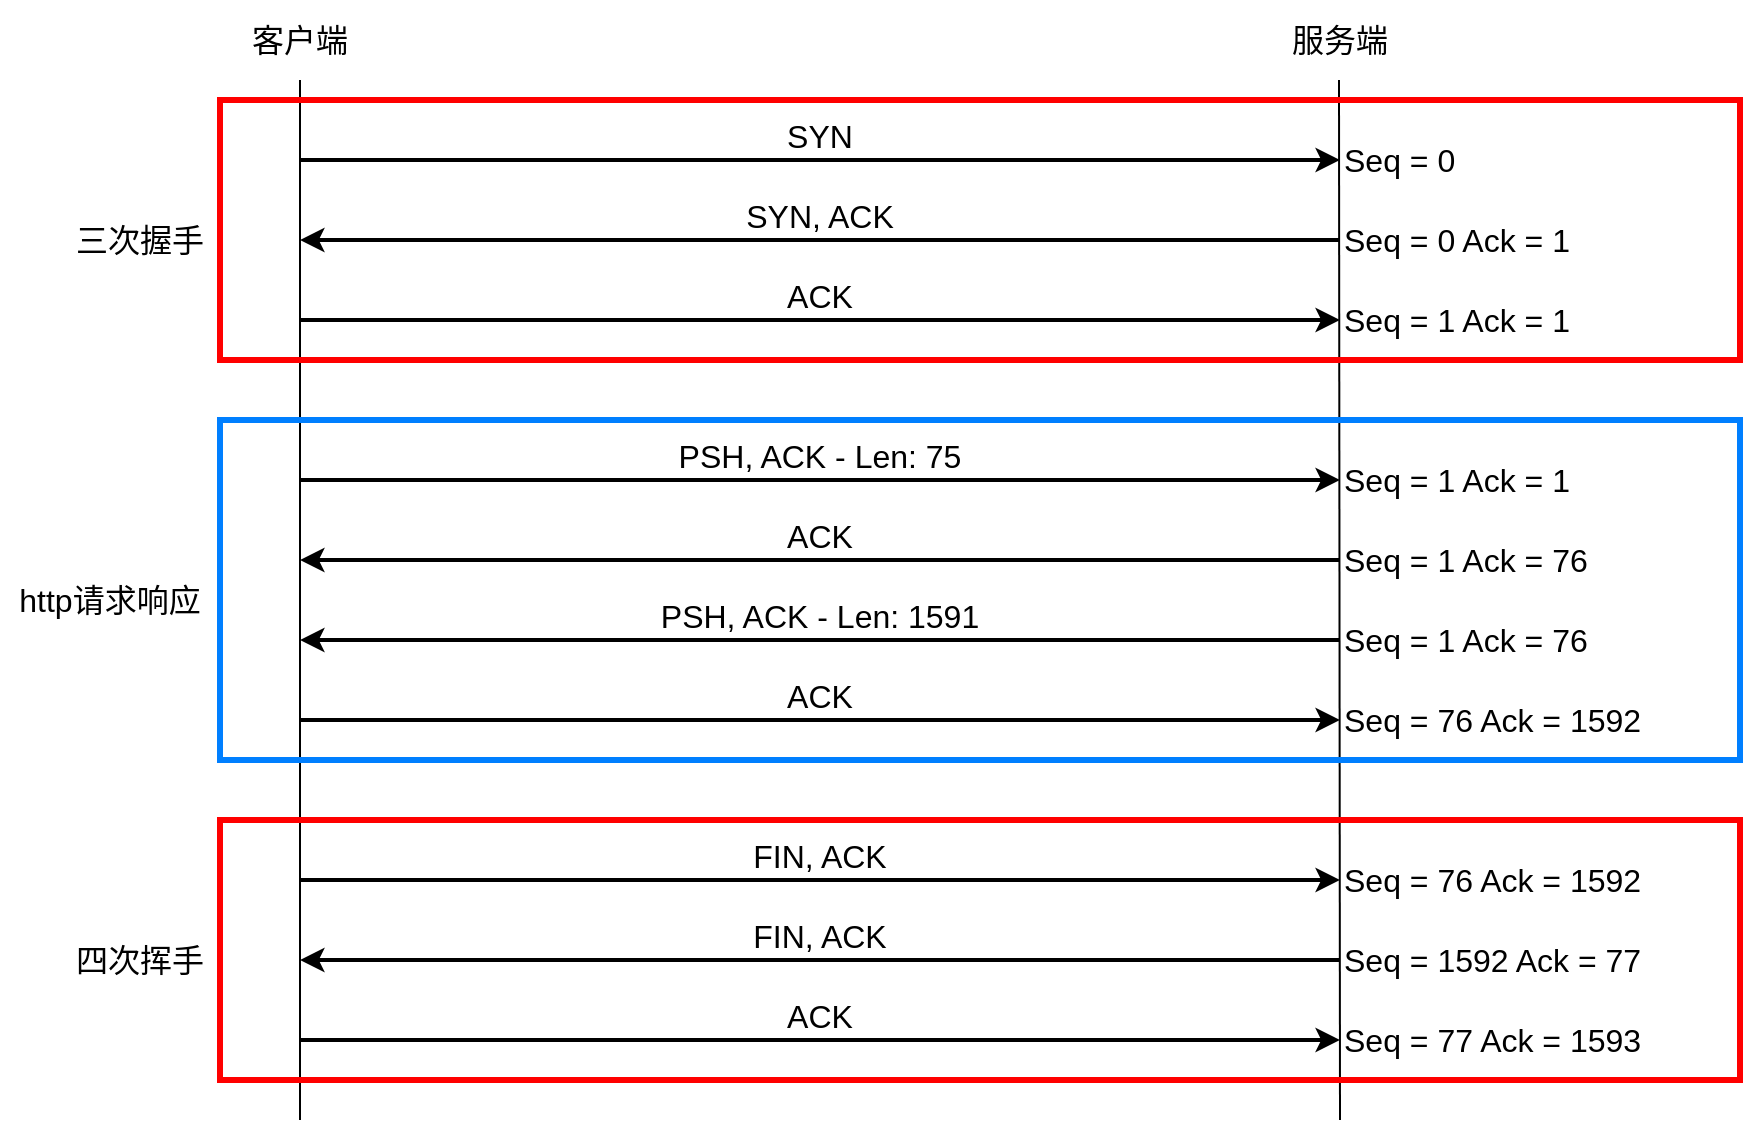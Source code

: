 <mxfile version="14.4.3" type="device"><diagram id="w5uZnRM3MfjUnxRgyplf" name="第 1 页"><mxGraphModel dx="3076" dy="1991" grid="1" gridSize="10" guides="1" tooltips="1" connect="1" arrows="1" fold="1" page="1" pageScale="1" pageWidth="827" pageHeight="1169" math="0" shadow="0"><root><mxCell id="0"/><mxCell id="1" parent="0"/><mxCell id="ENZX7UogLCrv__r9W0xX-5" value="&lt;span style=&quot;font-size: 16px&quot;&gt;客户端&lt;/span&gt;" style="text;html=1;strokeColor=none;fillColor=none;align=center;verticalAlign=middle;whiteSpace=wrap;rounded=0;" vertex="1" parent="1"><mxGeometry x="-760" y="-760" width="80" height="40" as="geometry"/></mxCell><mxCell id="ENZX7UogLCrv__r9W0xX-6" value="&lt;span style=&quot;font-size: 16px&quot;&gt;服务端&lt;/span&gt;" style="text;html=1;strokeColor=none;fillColor=none;align=center;verticalAlign=middle;whiteSpace=wrap;rounded=0;" vertex="1" parent="1"><mxGeometry x="-240" y="-760" width="80" height="40" as="geometry"/></mxCell><mxCell id="ENZX7UogLCrv__r9W0xX-22" value="" style="endArrow=none;html=1;" edge="1" parent="1"><mxGeometry width="50" height="50" relative="1" as="geometry"><mxPoint x="-720" y="-200" as="sourcePoint"/><mxPoint x="-720" y="-720" as="targetPoint"/></mxGeometry></mxCell><mxCell id="ENZX7UogLCrv__r9W0xX-23" value="" style="endArrow=none;html=1;" edge="1" parent="1"><mxGeometry width="50" height="50" relative="1" as="geometry"><mxPoint x="-200" y="-200" as="sourcePoint"/><mxPoint x="-200.5" y="-720" as="targetPoint"/></mxGeometry></mxCell><mxCell id="ENZX7UogLCrv__r9W0xX-24" value="" style="endArrow=classic;html=1;strokeWidth=2;" edge="1" parent="1"><mxGeometry width="50" height="50" relative="1" as="geometry"><mxPoint x="-720" y="-680" as="sourcePoint"/><mxPoint x="-200" y="-680" as="targetPoint"/></mxGeometry></mxCell><mxCell id="ENZX7UogLCrv__r9W0xX-25" value="&lt;span style=&quot;font-size: 16px&quot;&gt;SYN&lt;/span&gt;" style="text;html=1;strokeColor=none;fillColor=none;align=center;verticalAlign=bottom;whiteSpace=wrap;rounded=0;" vertex="1" parent="1"><mxGeometry x="-640" y="-720" width="360" height="40" as="geometry"/></mxCell><mxCell id="ENZX7UogLCrv__r9W0xX-26" value="" style="endArrow=classic;html=1;strokeWidth=2;" edge="1" parent="1"><mxGeometry width="50" height="50" relative="1" as="geometry"><mxPoint x="-200" y="-640" as="sourcePoint"/><mxPoint x="-720" y="-640" as="targetPoint"/></mxGeometry></mxCell><mxCell id="ENZX7UogLCrv__r9W0xX-27" value="&lt;span style=&quot;font-size: 16px&quot;&gt;SYN, ACK&lt;/span&gt;" style="text;html=1;strokeColor=none;fillColor=none;align=center;verticalAlign=bottom;whiteSpace=wrap;rounded=0;" vertex="1" parent="1"><mxGeometry x="-640" y="-680" width="360" height="40" as="geometry"/></mxCell><mxCell id="ENZX7UogLCrv__r9W0xX-28" value="" style="endArrow=classic;html=1;strokeWidth=2;" edge="1" parent="1"><mxGeometry width="50" height="50" relative="1" as="geometry"><mxPoint x="-720" y="-600" as="sourcePoint"/><mxPoint x="-200" y="-600" as="targetPoint"/></mxGeometry></mxCell><mxCell id="ENZX7UogLCrv__r9W0xX-29" value="&lt;span style=&quot;font-size: 16px&quot;&gt;ACK&lt;/span&gt;" style="text;html=1;strokeColor=none;fillColor=none;align=center;verticalAlign=bottom;whiteSpace=wrap;rounded=0;" vertex="1" parent="1"><mxGeometry x="-640" y="-640" width="360" height="40" as="geometry"/></mxCell><mxCell id="ENZX7UogLCrv__r9W0xX-30" value="" style="endArrow=classic;html=1;strokeWidth=2;" edge="1" parent="1"><mxGeometry width="50" height="50" relative="1" as="geometry"><mxPoint x="-720" y="-520" as="sourcePoint"/><mxPoint x="-200" y="-520" as="targetPoint"/></mxGeometry></mxCell><mxCell id="ENZX7UogLCrv__r9W0xX-31" value="&lt;span style=&quot;font-size: 16px&quot;&gt;PSH, ACK - Len: 75&lt;/span&gt;" style="text;html=1;strokeColor=none;fillColor=none;align=center;verticalAlign=bottom;whiteSpace=wrap;rounded=0;" vertex="1" parent="1"><mxGeometry x="-640" y="-560" width="360" height="40" as="geometry"/></mxCell><mxCell id="ENZX7UogLCrv__r9W0xX-32" value="" style="endArrow=classic;html=1;strokeWidth=2;" edge="1" parent="1"><mxGeometry width="50" height="50" relative="1" as="geometry"><mxPoint x="-200" y="-480" as="sourcePoint"/><mxPoint x="-720" y="-480" as="targetPoint"/></mxGeometry></mxCell><mxCell id="ENZX7UogLCrv__r9W0xX-33" value="&lt;span style=&quot;font-size: 16px&quot;&gt;ACK&lt;/span&gt;" style="text;html=1;strokeColor=none;fillColor=none;align=center;verticalAlign=bottom;whiteSpace=wrap;rounded=0;" vertex="1" parent="1"><mxGeometry x="-640" y="-520" width="360" height="40" as="geometry"/></mxCell><mxCell id="ENZX7UogLCrv__r9W0xX-36" value="" style="endArrow=classic;html=1;strokeWidth=2;" edge="1" parent="1"><mxGeometry width="50" height="50" relative="1" as="geometry"><mxPoint x="-200" y="-440" as="sourcePoint"/><mxPoint x="-720" y="-440" as="targetPoint"/></mxGeometry></mxCell><mxCell id="ENZX7UogLCrv__r9W0xX-37" value="&lt;span style=&quot;font-size: 16px&quot;&gt;PSH, ACK - Len: 1591&lt;/span&gt;" style="text;html=1;strokeColor=none;fillColor=none;align=center;verticalAlign=bottom;whiteSpace=wrap;rounded=0;" vertex="1" parent="1"><mxGeometry x="-640" y="-480" width="360" height="40" as="geometry"/></mxCell><mxCell id="ENZX7UogLCrv__r9W0xX-38" value="" style="endArrow=classic;html=1;strokeWidth=2;" edge="1" parent="1"><mxGeometry width="50" height="50" relative="1" as="geometry"><mxPoint x="-720" y="-400" as="sourcePoint"/><mxPoint x="-200" y="-400" as="targetPoint"/></mxGeometry></mxCell><mxCell id="ENZX7UogLCrv__r9W0xX-39" value="&lt;span style=&quot;font-size: 16px&quot;&gt;ACK&lt;/span&gt;" style="text;html=1;strokeColor=none;fillColor=none;align=center;verticalAlign=bottom;whiteSpace=wrap;rounded=0;" vertex="1" parent="1"><mxGeometry x="-640" y="-440" width="360" height="40" as="geometry"/></mxCell><mxCell id="ENZX7UogLCrv__r9W0xX-40" value="" style="endArrow=classic;html=1;strokeWidth=2;" edge="1" parent="1"><mxGeometry width="50" height="50" relative="1" as="geometry"><mxPoint x="-720" y="-320" as="sourcePoint"/><mxPoint x="-200" y="-320" as="targetPoint"/></mxGeometry></mxCell><mxCell id="ENZX7UogLCrv__r9W0xX-41" value="&lt;span style=&quot;font-size: 16px&quot;&gt;FIN, ACK&lt;/span&gt;" style="text;html=1;strokeColor=none;fillColor=none;align=center;verticalAlign=bottom;whiteSpace=wrap;rounded=0;" vertex="1" parent="1"><mxGeometry x="-640" y="-360" width="360" height="40" as="geometry"/></mxCell><mxCell id="ENZX7UogLCrv__r9W0xX-42" value="" style="endArrow=classic;html=1;strokeWidth=2;" edge="1" parent="1"><mxGeometry width="50" height="50" relative="1" as="geometry"><mxPoint x="-200" y="-280" as="sourcePoint"/><mxPoint x="-720" y="-280" as="targetPoint"/></mxGeometry></mxCell><mxCell id="ENZX7UogLCrv__r9W0xX-43" value="&lt;span style=&quot;font-size: 16px&quot;&gt;FIN, ACK&lt;/span&gt;" style="text;html=1;strokeColor=none;fillColor=none;align=center;verticalAlign=bottom;whiteSpace=wrap;rounded=0;" vertex="1" parent="1"><mxGeometry x="-640" y="-320" width="360" height="40" as="geometry"/></mxCell><mxCell id="ENZX7UogLCrv__r9W0xX-44" value="" style="endArrow=classic;html=1;strokeWidth=2;" edge="1" parent="1"><mxGeometry width="50" height="50" relative="1" as="geometry"><mxPoint x="-720" y="-240" as="sourcePoint"/><mxPoint x="-200" y="-240" as="targetPoint"/></mxGeometry></mxCell><mxCell id="ENZX7UogLCrv__r9W0xX-45" value="&lt;span style=&quot;font-size: 16px&quot;&gt;ACK&lt;/span&gt;" style="text;html=1;strokeColor=none;fillColor=none;align=center;verticalAlign=bottom;whiteSpace=wrap;rounded=0;" vertex="1" parent="1"><mxGeometry x="-640" y="-280" width="360" height="40" as="geometry"/></mxCell><mxCell id="ENZX7UogLCrv__r9W0xX-46" value="&lt;span style=&quot;font-size: 16px&quot;&gt;Seq = 0&lt;/span&gt;" style="text;html=1;strokeColor=none;fillColor=none;align=left;verticalAlign=middle;whiteSpace=wrap;rounded=0;" vertex="1" parent="1"><mxGeometry x="-200" y="-700" width="200" height="40" as="geometry"/></mxCell><mxCell id="ENZX7UogLCrv__r9W0xX-47" value="&lt;span style=&quot;font-size: 16px&quot;&gt;Seq = 0 Ack = 1&lt;/span&gt;" style="text;html=1;strokeColor=none;fillColor=none;align=left;verticalAlign=middle;whiteSpace=wrap;rounded=0;" vertex="1" parent="1"><mxGeometry x="-200" y="-660" width="200" height="40" as="geometry"/></mxCell><mxCell id="ENZX7UogLCrv__r9W0xX-48" value="&lt;span style=&quot;font-size: 16px&quot;&gt;Seq = 1 Ack = 1&lt;/span&gt;" style="text;html=1;strokeColor=none;fillColor=none;align=left;verticalAlign=middle;whiteSpace=wrap;rounded=0;" vertex="1" parent="1"><mxGeometry x="-200" y="-620" width="200" height="40" as="geometry"/></mxCell><mxCell id="ENZX7UogLCrv__r9W0xX-49" value="&lt;span style=&quot;font-size: 16px&quot;&gt;Seq = 1 Ack = 1&lt;/span&gt;" style="text;html=1;strokeColor=none;fillColor=none;align=left;verticalAlign=middle;whiteSpace=wrap;rounded=0;" vertex="1" parent="1"><mxGeometry x="-200" y="-540" width="200" height="40" as="geometry"/></mxCell><mxCell id="ENZX7UogLCrv__r9W0xX-50" value="&lt;span style=&quot;font-size: 16px&quot;&gt;Seq = 1 Ack = 76&lt;/span&gt;" style="text;html=1;strokeColor=none;fillColor=none;align=left;verticalAlign=middle;whiteSpace=wrap;rounded=0;" vertex="1" parent="1"><mxGeometry x="-200" y="-500" width="200" height="40" as="geometry"/></mxCell><mxCell id="ENZX7UogLCrv__r9W0xX-51" value="&lt;span style=&quot;font-size: 16px&quot;&gt;Seq = 1 Ack = 76&lt;/span&gt;" style="text;html=1;strokeColor=none;fillColor=none;align=left;verticalAlign=middle;whiteSpace=wrap;rounded=0;" vertex="1" parent="1"><mxGeometry x="-200" y="-460" width="200" height="40" as="geometry"/></mxCell><mxCell id="ENZX7UogLCrv__r9W0xX-52" value="&lt;span style=&quot;font-size: 16px&quot;&gt;Seq = 76 Ack = 1592&lt;/span&gt;" style="text;html=1;strokeColor=none;fillColor=none;align=left;verticalAlign=middle;whiteSpace=wrap;rounded=0;" vertex="1" parent="1"><mxGeometry x="-200" y="-420" width="200" height="40" as="geometry"/></mxCell><mxCell id="ENZX7UogLCrv__r9W0xX-53" value="&lt;span style=&quot;font-size: 16px&quot;&gt;Seq = 76 Ack = 1592&lt;/span&gt;" style="text;html=1;strokeColor=none;fillColor=none;align=left;verticalAlign=middle;whiteSpace=wrap;rounded=0;" vertex="1" parent="1"><mxGeometry x="-200" y="-340" width="200" height="40" as="geometry"/></mxCell><mxCell id="ENZX7UogLCrv__r9W0xX-54" value="&lt;span style=&quot;font-size: 16px&quot;&gt;Seq = 1592 Ack = 77&lt;/span&gt;" style="text;html=1;strokeColor=none;fillColor=none;align=left;verticalAlign=middle;whiteSpace=wrap;rounded=0;" vertex="1" parent="1"><mxGeometry x="-200" y="-300" width="200" height="40" as="geometry"/></mxCell><mxCell id="ENZX7UogLCrv__r9W0xX-55" value="&lt;span style=&quot;font-size: 16px&quot;&gt;Seq = 77 Ack = 1593&lt;/span&gt;" style="text;html=1;strokeColor=none;fillColor=none;align=left;verticalAlign=middle;whiteSpace=wrap;rounded=0;" vertex="1" parent="1"><mxGeometry x="-200" y="-260" width="200" height="40" as="geometry"/></mxCell><mxCell id="ENZX7UogLCrv__r9W0xX-56" value="" style="rounded=0;whiteSpace=wrap;html=1;align=left;fillColor=none;strokeColor=#FF0000;strokeWidth=3;" vertex="1" parent="1"><mxGeometry x="-760" y="-710" width="760" height="130" as="geometry"/></mxCell><mxCell id="ENZX7UogLCrv__r9W0xX-57" value="" style="rounded=0;whiteSpace=wrap;html=1;align=left;fillColor=none;strokeColor=#007FFF;strokeWidth=3;" vertex="1" parent="1"><mxGeometry x="-760" y="-550" width="760" height="170" as="geometry"/></mxCell><mxCell id="ENZX7UogLCrv__r9W0xX-58" value="" style="rounded=0;whiteSpace=wrap;html=1;align=left;fillColor=none;strokeColor=#FF0000;strokeWidth=3;" vertex="1" parent="1"><mxGeometry x="-760" y="-350" width="760" height="130" as="geometry"/></mxCell><mxCell id="ENZX7UogLCrv__r9W0xX-59" value="&lt;span style=&quot;font-size: 16px&quot;&gt;三次握手&lt;/span&gt;" style="text;html=1;strokeColor=none;fillColor=none;align=center;verticalAlign=middle;whiteSpace=wrap;rounded=0;" vertex="1" parent="1"><mxGeometry x="-840" y="-660" width="80" height="40" as="geometry"/></mxCell><mxCell id="ENZX7UogLCrv__r9W0xX-60" value="&lt;span style=&quot;font-size: 16px&quot;&gt;四次挥手&lt;/span&gt;" style="text;html=1;strokeColor=none;fillColor=none;align=center;verticalAlign=middle;whiteSpace=wrap;rounded=0;" vertex="1" parent="1"><mxGeometry x="-840" y="-300" width="80" height="40" as="geometry"/></mxCell><mxCell id="ENZX7UogLCrv__r9W0xX-61" value="&lt;span style=&quot;font-size: 16px&quot;&gt;http请求响应&lt;/span&gt;" style="text;html=1;strokeColor=none;fillColor=none;align=center;verticalAlign=middle;whiteSpace=wrap;rounded=0;" vertex="1" parent="1"><mxGeometry x="-870" y="-480" width="110" height="40" as="geometry"/></mxCell></root></mxGraphModel></diagram></mxfile>